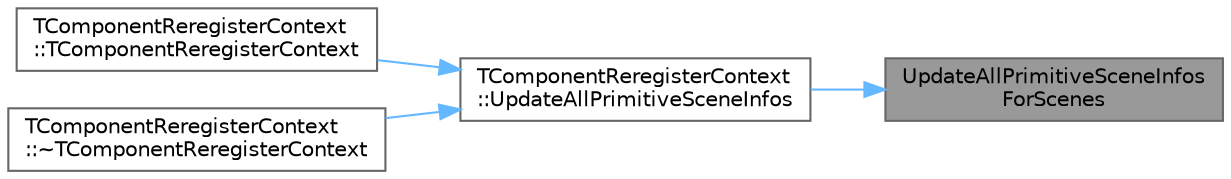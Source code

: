 digraph "UpdateAllPrimitiveSceneInfosForScenes"
{
 // INTERACTIVE_SVG=YES
 // LATEX_PDF_SIZE
  bgcolor="transparent";
  edge [fontname=Helvetica,fontsize=10,labelfontname=Helvetica,labelfontsize=10];
  node [fontname=Helvetica,fontsize=10,shape=box,height=0.2,width=0.4];
  rankdir="RL";
  Node1 [id="Node000001",label="UpdateAllPrimitiveSceneInfos\lForScenes",height=0.2,width=0.4,color="gray40", fillcolor="grey60", style="filled", fontcolor="black",tooltip=" "];
  Node1 -> Node2 [id="edge1_Node000001_Node000002",dir="back",color="steelblue1",style="solid",tooltip=" "];
  Node2 [id="Node000002",label="TComponentReregisterContext\l::UpdateAllPrimitiveSceneInfos",height=0.2,width=0.4,color="grey40", fillcolor="white", style="filled",URL="$d6/d26/classTComponentReregisterContext.html#a02dd662cb83c7717a9bcbe7a7ba68d1a",tooltip=" "];
  Node2 -> Node3 [id="edge2_Node000002_Node000003",dir="back",color="steelblue1",style="solid",tooltip=" "];
  Node3 [id="Node000003",label="TComponentReregisterContext\l::TComponentReregisterContext",height=0.2,width=0.4,color="grey40", fillcolor="white", style="filled",URL="$d6/d26/classTComponentReregisterContext.html#a6c85fcb8c35ce82a88d9bf9f6853c9e1",tooltip="Initialization constructor."];
  Node2 -> Node4 [id="edge3_Node000002_Node000004",dir="back",color="steelblue1",style="solid",tooltip=" "];
  Node4 [id="Node000004",label="TComponentReregisterContext\l::~TComponentReregisterContext",height=0.2,width=0.4,color="grey40", fillcolor="white", style="filled",URL="$d6/d26/classTComponentReregisterContext.html#acac5390db52158cb8c9605a4b5e89d5b",tooltip=" "];
}
